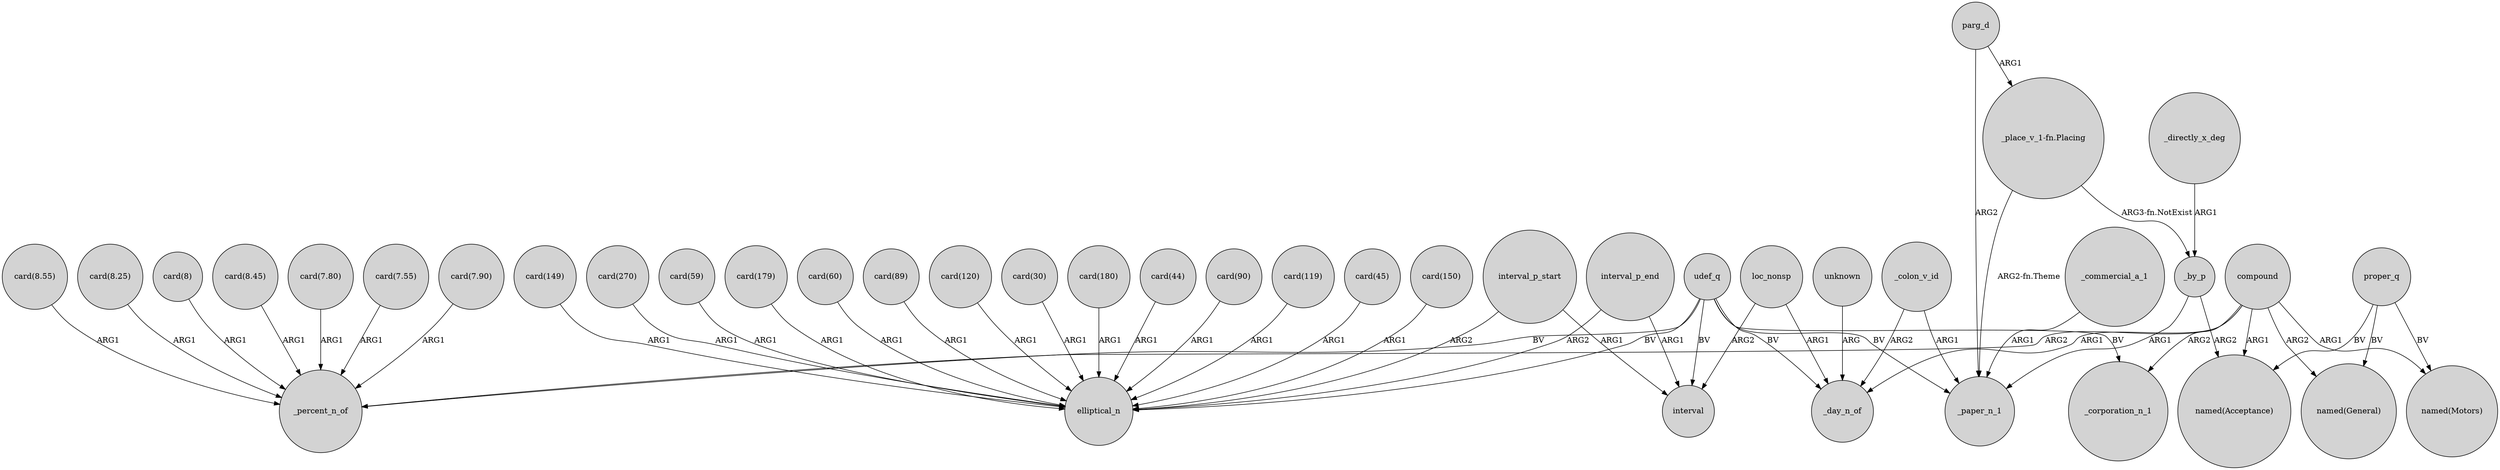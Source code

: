 digraph {
	node [shape=circle style=filled]
	"card(7.80)" -> _percent_n_of [label=ARG1]
	proper_q -> "named(Acceptance)" [label=BV]
	"card(150)" -> elliptical_n [label=ARG1]
	_colon_v_id -> _day_n_of [label=ARG2]
	parg_d -> "_place_v_1-fn.Placing" [label=ARG1]
	loc_nonsp -> interval [label=ARG2]
	udef_q -> elliptical_n [label=BV]
	unknown -> _day_n_of [label=ARG]
	"_place_v_1-fn.Placing" -> _paper_n_1 [label="ARG2-fn.Theme"]
	proper_q -> "named(Motors)" [label=BV]
	"card(270)" -> elliptical_n [label=ARG1]
	"card(119)" -> elliptical_n [label=ARG1]
	_by_p -> _paper_n_1 [label=ARG1]
	proper_q -> "named(General)" [label=BV]
	"card(45)" -> elliptical_n [label=ARG1]
	compound -> _corporation_n_1 [label=ARG2]
	_by_p -> "named(Acceptance)" [label=ARG2]
	interval_p_end -> elliptical_n [label=ARG2]
	"card(149)" -> elliptical_n [label=ARG1]
	udef_q -> _day_n_of [label=BV]
	loc_nonsp -> _day_n_of [label=ARG1]
	interval_p_start -> elliptical_n [label=ARG2]
	compound -> "named(General)" [label=ARG2]
	parg_d -> _paper_n_1 [label=ARG2]
	compound -> _percent_n_of [label=ARG2]
	"_place_v_1-fn.Placing" -> _by_p [label="ARG3-fn.NotExist"]
	_directly_x_deg -> _by_p [label=ARG1]
	"card(59)" -> elliptical_n [label=ARG1]
	"card(179)" -> elliptical_n [label=ARG1]
	"card(60)" -> elliptical_n [label=ARG1]
	udef_q -> _corporation_n_1 [label=BV]
	interval_p_start -> interval [label=ARG1]
	"card(7.55)" -> _percent_n_of [label=ARG1]
	"card(7.90)" -> _percent_n_of [label=ARG1]
	"card(8.55)" -> _percent_n_of [label=ARG1]
	compound -> _day_n_of [label=ARG1]
	"card(89)" -> elliptical_n [label=ARG1]
	"card(120)" -> elliptical_n [label=ARG1]
	_commercial_a_1 -> _paper_n_1 [label=ARG1]
	"card(180)" -> elliptical_n [label=ARG1]
	"card(90)" -> elliptical_n [label=ARG1]
	"card(8.25)" -> _percent_n_of [label=ARG1]
	udef_q -> _paper_n_1 [label=BV]
	interval_p_end -> interval [label=ARG1]
	compound -> "named(Acceptance)" [label=ARG1]
	"card(8)" -> _percent_n_of [label=ARG1]
	"card(30)" -> elliptical_n [label=ARG1]
	udef_q -> _percent_n_of [label=BV]
	"card(44)" -> elliptical_n [label=ARG1]
	"card(8.45)" -> _percent_n_of [label=ARG1]
	udef_q -> interval [label=BV]
	_colon_v_id -> _paper_n_1 [label=ARG1]
	compound -> "named(Motors)" [label=ARG1]
}
